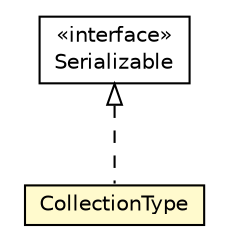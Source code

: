 #!/usr/local/bin/dot
#
# Class diagram 
# Generated by UMLGraph version R5_6-24-gf6e263 (http://www.umlgraph.org/)
#

digraph G {
	edge [fontname="Helvetica",fontsize=10,labelfontname="Helvetica",labelfontsize=10];
	node [fontname="Helvetica",fontsize=10,shape=plaintext];
	nodesep=0.25;
	ranksep=0.5;
	// net.trajano.doxdb.schema.CollectionType
	c432 [label=<<table title="net.trajano.doxdb.schema.CollectionType" border="0" cellborder="1" cellspacing="0" cellpadding="2" port="p" bgcolor="lemonChiffon" href="./CollectionType.html">
		<tr><td><table border="0" cellspacing="0" cellpadding="1">
<tr><td align="center" balign="center"> CollectionType </td></tr>
		</table></td></tr>
		</table>>, URL="./CollectionType.html", fontname="Helvetica", fontcolor="black", fontsize=10.0];
	//net.trajano.doxdb.schema.CollectionType implements java.io.Serializable
	c435:p -> c432:p [dir=back,arrowtail=empty,style=dashed];
	// java.io.Serializable
	c435 [label=<<table title="java.io.Serializable" border="0" cellborder="1" cellspacing="0" cellpadding="2" port="p" href="http://java.sun.com/j2se/1.4.2/docs/api/java/io/Serializable.html">
		<tr><td><table border="0" cellspacing="0" cellpadding="1">
<tr><td align="center" balign="center"> &#171;interface&#187; </td></tr>
<tr><td align="center" balign="center"> Serializable </td></tr>
		</table></td></tr>
		</table>>, URL="http://java.sun.com/j2se/1.4.2/docs/api/java/io/Serializable.html", fontname="Helvetica", fontcolor="black", fontsize=10.0];
}


